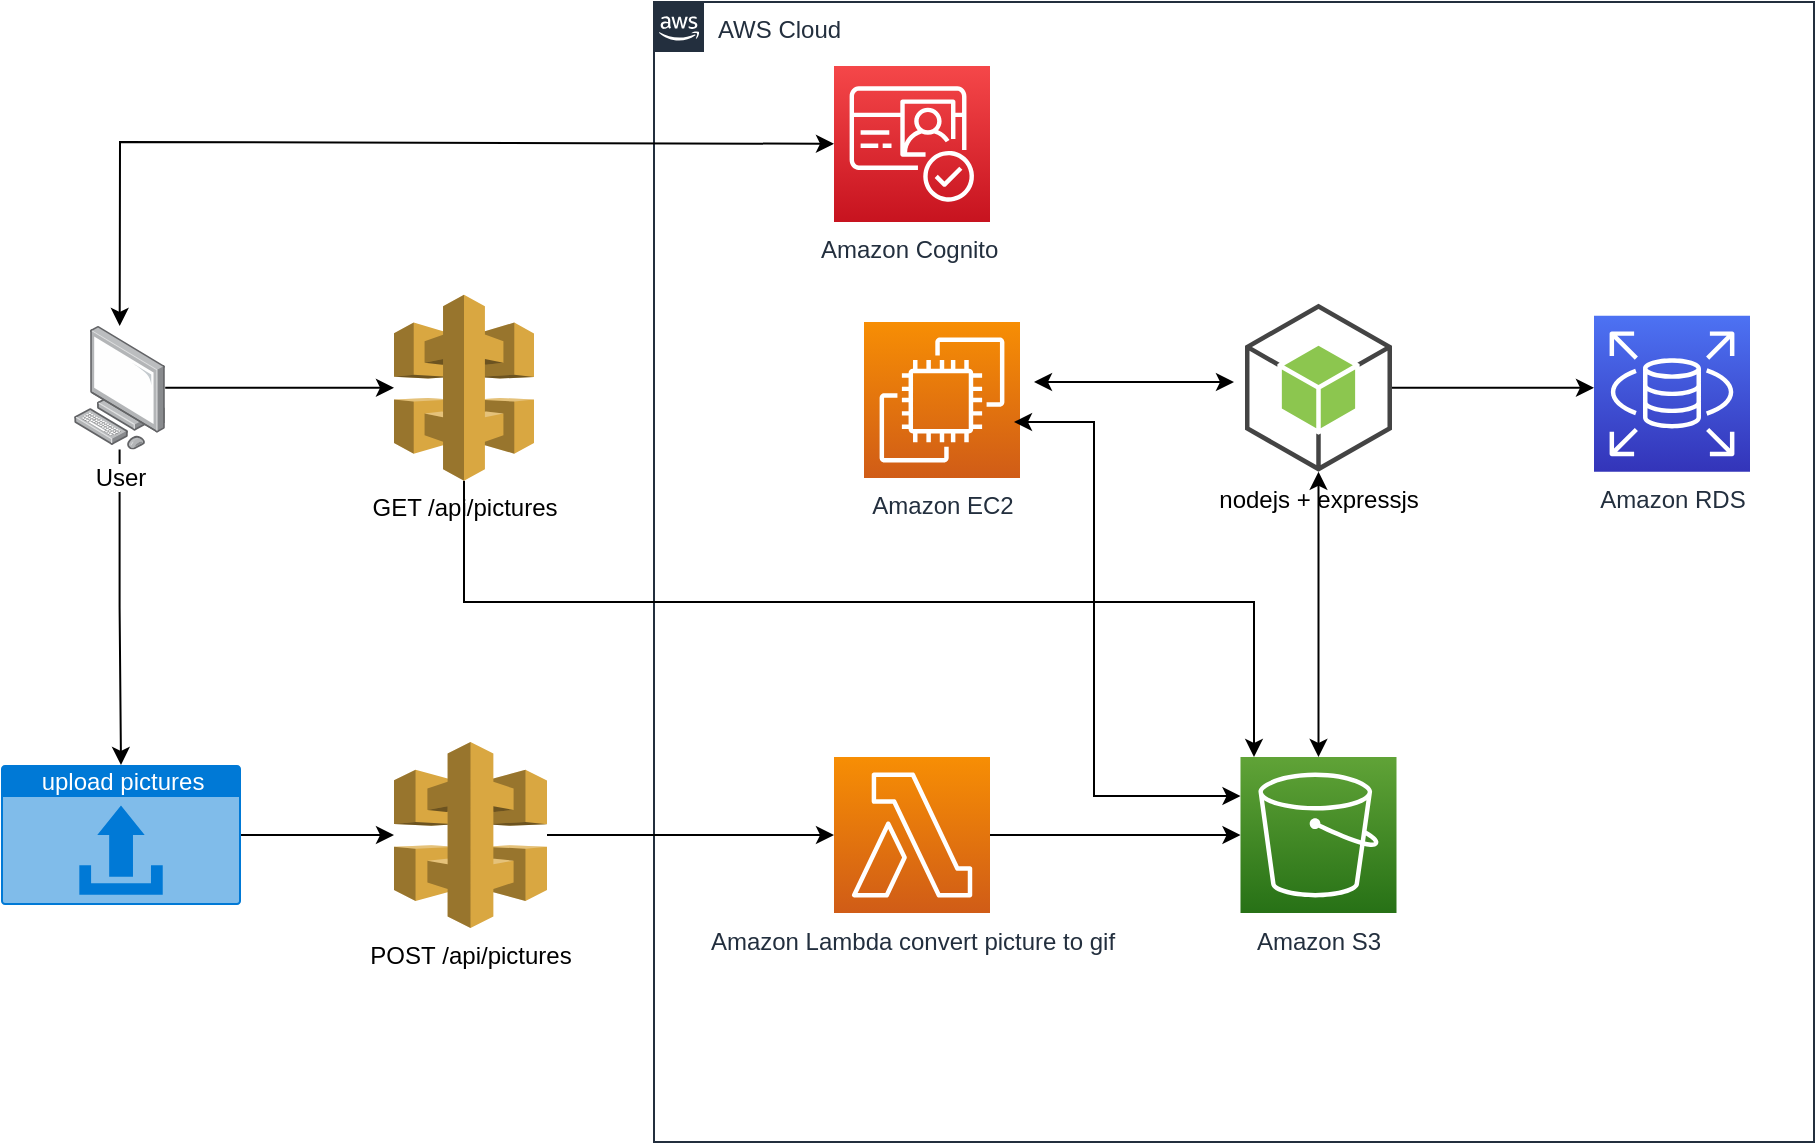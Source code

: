 <mxfile version="16.0.0" type="device"><diagram id="vkgTzdvRHM-VgYa8LJvY" name="Page-1"><mxGraphModel dx="2128" dy="1749" grid="1" gridSize="10" guides="1" tooltips="1" connect="1" arrows="1" fold="1" page="1" pageScale="1" pageWidth="850" pageHeight="1100" math="0" shadow="0"><root><mxCell id="0"/><mxCell id="1" parent="0"/><mxCell id="kHOjGcBMM5WDzZgTvbB5-20" style="edgeStyle=orthogonalEdgeStyle;rounded=0;orthogonalLoop=1;jettySize=auto;html=1;" edge="1" parent="1" source="kHOjGcBMM5WDzZgTvbB5-1" target="kHOjGcBMM5WDzZgTvbB5-19"><mxGeometry relative="1" as="geometry"/></mxCell><mxCell id="kHOjGcBMM5WDzZgTvbB5-37" style="edgeStyle=orthogonalEdgeStyle;rounded=0;orthogonalLoop=1;jettySize=auto;html=1;" edge="1" parent="1" source="kHOjGcBMM5WDzZgTvbB5-1" target="kHOjGcBMM5WDzZgTvbB5-15"><mxGeometry relative="1" as="geometry"/></mxCell><mxCell id="kHOjGcBMM5WDzZgTvbB5-1" value="User&lt;br&gt;" style="points=[];aspect=fixed;html=1;align=center;shadow=0;dashed=0;image;image=img/lib/allied_telesis/computer_and_terminals/Personal_Computer.svg;" vertex="1" parent="1"><mxGeometry x="30" y="52" width="45.6" height="61.8" as="geometry"/></mxCell><mxCell id="kHOjGcBMM5WDzZgTvbB5-13" value="AWS Cloud" style="points=[[0,0],[0.25,0],[0.5,0],[0.75,0],[1,0],[1,0.25],[1,0.5],[1,0.75],[1,1],[0.75,1],[0.5,1],[0.25,1],[0,1],[0,0.75],[0,0.5],[0,0.25]];outlineConnect=0;gradientColor=none;html=1;whiteSpace=wrap;fontSize=12;fontStyle=0;container=1;pointerEvents=0;collapsible=0;recursiveResize=0;shape=mxgraph.aws4.group;grIcon=mxgraph.aws4.group_aws_cloud_alt;strokeColor=#232F3E;fillColor=none;verticalAlign=top;align=left;spacingLeft=30;fontColor=#232F3E;dashed=0;" vertex="1" parent="1"><mxGeometry x="320" y="-110" width="580" height="570" as="geometry"/></mxCell><mxCell id="kHOjGcBMM5WDzZgTvbB5-2" value="Amazon Cognito&amp;nbsp;" style="sketch=0;points=[[0,0,0],[0.25,0,0],[0.5,0,0],[0.75,0,0],[1,0,0],[0,1,0],[0.25,1,0],[0.5,1,0],[0.75,1,0],[1,1,0],[0,0.25,0],[0,0.5,0],[0,0.75,0],[1,0.25,0],[1,0.5,0],[1,0.75,0]];outlineConnect=0;fontColor=#232F3E;gradientColor=#F54749;gradientDirection=north;fillColor=#C7131F;strokeColor=#ffffff;dashed=0;verticalLabelPosition=bottom;verticalAlign=top;align=center;html=1;fontSize=12;fontStyle=0;aspect=fixed;shape=mxgraph.aws4.resourceIcon;resIcon=mxgraph.aws4.cognito;" vertex="1" parent="kHOjGcBMM5WDzZgTvbB5-13"><mxGeometry x="90" y="32" width="78" height="78" as="geometry"/></mxCell><mxCell id="kHOjGcBMM5WDzZgTvbB5-23" value="Amazon EC2" style="sketch=0;points=[[0,0,0],[0.25,0,0],[0.5,0,0],[0.75,0,0],[1,0,0],[0,1,0],[0.25,1,0],[0.5,1,0],[0.75,1,0],[1,1,0],[0,0.25,0],[0,0.5,0],[0,0.75,0],[1,0.25,0],[1,0.5,0],[1,0.75,0]];outlineConnect=0;fontColor=#232F3E;gradientColor=#F78E04;gradientDirection=north;fillColor=#D05C17;strokeColor=#ffffff;dashed=0;verticalLabelPosition=bottom;verticalAlign=top;align=center;html=1;fontSize=12;fontStyle=0;aspect=fixed;shape=mxgraph.aws4.resourceIcon;resIcon=mxgraph.aws4.ec2;" vertex="1" parent="kHOjGcBMM5WDzZgTvbB5-13"><mxGeometry x="105" y="160" width="78" height="78" as="geometry"/></mxCell><mxCell id="kHOjGcBMM5WDzZgTvbB5-76" style="edgeStyle=orthogonalEdgeStyle;rounded=0;orthogonalLoop=1;jettySize=auto;html=1;entryX=0;entryY=0.5;entryDx=0;entryDy=0;entryPerimeter=0;" edge="1" parent="kHOjGcBMM5WDzZgTvbB5-13" source="kHOjGcBMM5WDzZgTvbB5-27"><mxGeometry relative="1" as="geometry"><mxPoint x="470" y="192.9" as="targetPoint"/></mxGeometry></mxCell><mxCell id="kHOjGcBMM5WDzZgTvbB5-27" value="nodejs + expressjs&lt;br&gt;" style="outlineConnect=0;dashed=0;verticalLabelPosition=bottom;verticalAlign=top;align=center;html=1;shape=mxgraph.aws3.android;fillColor=#8CC64F;gradientColor=none;" vertex="1" parent="kHOjGcBMM5WDzZgTvbB5-13"><mxGeometry x="295.5" y="150.9" width="73.5" height="84" as="geometry"/></mxCell><mxCell id="kHOjGcBMM5WDzZgTvbB5-29" value="Amazon S3" style="sketch=0;points=[[0,0,0],[0.25,0,0],[0.5,0,0],[0.75,0,0],[1,0,0],[0,1,0],[0.25,1,0],[0.5,1,0],[0.75,1,0],[1,1,0],[0,0.25,0],[0,0.5,0],[0,0.75,0],[1,0.25,0],[1,0.5,0],[1,0.75,0]];outlineConnect=0;fontColor=#232F3E;gradientColor=#60A337;gradientDirection=north;fillColor=#277116;strokeColor=#ffffff;dashed=0;verticalLabelPosition=bottom;verticalAlign=top;align=center;html=1;fontSize=12;fontStyle=0;aspect=fixed;shape=mxgraph.aws4.resourceIcon;resIcon=mxgraph.aws4.s3;" vertex="1" parent="kHOjGcBMM5WDzZgTvbB5-13"><mxGeometry x="293.25" y="377.5" width="78" height="78" as="geometry"/></mxCell><mxCell id="kHOjGcBMM5WDzZgTvbB5-42" value="Amazon RDS" style="sketch=0;points=[[0,0,0],[0.25,0,0],[0.5,0,0],[0.75,0,0],[1,0,0],[0,1,0],[0.25,1,0],[0.5,1,0],[0.75,1,0],[1,1,0],[0,0.25,0],[0,0.5,0],[0,0.75,0],[1,0.25,0],[1,0.5,0],[1,0.75,0]];outlineConnect=0;fontColor=#232F3E;gradientColor=#4D72F3;gradientDirection=north;fillColor=#3334B9;strokeColor=#ffffff;dashed=0;verticalLabelPosition=bottom;verticalAlign=top;align=center;html=1;fontSize=12;fontStyle=0;aspect=fixed;shape=mxgraph.aws4.resourceIcon;resIcon=mxgraph.aws4.rds;" vertex="1" parent="kHOjGcBMM5WDzZgTvbB5-13"><mxGeometry x="470" y="156.9" width="78" height="78" as="geometry"/></mxCell><mxCell id="kHOjGcBMM5WDzZgTvbB5-65" style="edgeStyle=orthogonalEdgeStyle;rounded=0;orthogonalLoop=1;jettySize=auto;html=1;entryX=0;entryY=0.5;entryDx=0;entryDy=0;entryPerimeter=0;" edge="1" parent="kHOjGcBMM5WDzZgTvbB5-13" source="kHOjGcBMM5WDzZgTvbB5-57" target="kHOjGcBMM5WDzZgTvbB5-29"><mxGeometry relative="1" as="geometry"/></mxCell><mxCell id="kHOjGcBMM5WDzZgTvbB5-57" value="Amazon Lambda convert picture to gif" style="sketch=0;points=[[0,0,0],[0.25,0,0],[0.5,0,0],[0.75,0,0],[1,0,0],[0,1,0],[0.25,1,0],[0.5,1,0],[0.75,1,0],[1,1,0],[0,0.25,0],[0,0.5,0],[0,0.75,0],[1,0.25,0],[1,0.5,0],[1,0.75,0]];outlineConnect=0;fontColor=#232F3E;gradientColor=#F78E04;gradientDirection=north;fillColor=#D05C17;strokeColor=#ffffff;dashed=0;verticalLabelPosition=bottom;verticalAlign=top;align=center;html=1;fontSize=12;fontStyle=0;aspect=fixed;shape=mxgraph.aws4.resourceIcon;resIcon=mxgraph.aws4.lambda;" vertex="1" parent="kHOjGcBMM5WDzZgTvbB5-13"><mxGeometry x="90" y="377.5" width="78" height="78" as="geometry"/></mxCell><mxCell id="kHOjGcBMM5WDzZgTvbB5-81" value="" style="endArrow=classic;startArrow=classic;html=1;rounded=0;" edge="1" parent="kHOjGcBMM5WDzZgTvbB5-13"><mxGeometry width="50" height="50" relative="1" as="geometry"><mxPoint x="190" y="190" as="sourcePoint"/><mxPoint x="290" y="190" as="targetPoint"/></mxGeometry></mxCell><mxCell id="kHOjGcBMM5WDzZgTvbB5-82" value="" style="endArrow=classic;startArrow=classic;html=1;rounded=0;entryX=0.5;entryY=1;entryDx=0;entryDy=0;entryPerimeter=0;exitX=0.5;exitY=0;exitDx=0;exitDy=0;exitPerimeter=0;" edge="1" parent="kHOjGcBMM5WDzZgTvbB5-13" source="kHOjGcBMM5WDzZgTvbB5-29" target="kHOjGcBMM5WDzZgTvbB5-27"><mxGeometry width="50" height="50" relative="1" as="geometry"><mxPoint x="60" y="280" as="sourcePoint"/><mxPoint x="110" y="230" as="targetPoint"/></mxGeometry></mxCell><mxCell id="kHOjGcBMM5WDzZgTvbB5-64" style="edgeStyle=orthogonalEdgeStyle;rounded=0;orthogonalLoop=1;jettySize=auto;html=1;" edge="1" parent="1" source="kHOjGcBMM5WDzZgTvbB5-14" target="kHOjGcBMM5WDzZgTvbB5-57"><mxGeometry relative="1" as="geometry"/></mxCell><mxCell id="kHOjGcBMM5WDzZgTvbB5-14" value="POST&amp;nbsp;/api/pictures" style="outlineConnect=0;dashed=0;verticalLabelPosition=bottom;verticalAlign=top;align=center;html=1;shape=mxgraph.aws3.api_gateway;fillColor=#D9A741;gradientColor=none;" vertex="1" parent="1"><mxGeometry x="190" y="260" width="76.5" height="93" as="geometry"/></mxCell><mxCell id="kHOjGcBMM5WDzZgTvbB5-79" style="edgeStyle=orthogonalEdgeStyle;rounded=0;orthogonalLoop=1;jettySize=auto;html=1;" edge="1" parent="1" source="kHOjGcBMM5WDzZgTvbB5-15" target="kHOjGcBMM5WDzZgTvbB5-29"><mxGeometry relative="1" as="geometry"><Array as="points"><mxPoint x="225" y="190"/><mxPoint x="620" y="190"/></Array></mxGeometry></mxCell><mxCell id="kHOjGcBMM5WDzZgTvbB5-15" value="GET /api/pictures&lt;br&gt;" style="outlineConnect=0;dashed=0;verticalLabelPosition=bottom;verticalAlign=top;align=center;html=1;shape=mxgraph.aws3.api_gateway;fillColor=#D9A741;gradientColor=none;" vertex="1" parent="1"><mxGeometry x="190" y="36.4" width="70" height="93" as="geometry"/></mxCell><mxCell id="kHOjGcBMM5WDzZgTvbB5-21" style="edgeStyle=orthogonalEdgeStyle;rounded=0;orthogonalLoop=1;jettySize=auto;html=1;" edge="1" parent="1" source="kHOjGcBMM5WDzZgTvbB5-19" target="kHOjGcBMM5WDzZgTvbB5-14"><mxGeometry relative="1" as="geometry"/></mxCell><mxCell id="kHOjGcBMM5WDzZgTvbB5-19" value="upload pictures&lt;br&gt;" style="html=1;strokeColor=none;fillColor=#0079D6;labelPosition=center;verticalLabelPosition=middle;verticalAlign=top;align=center;fontSize=12;outlineConnect=0;spacingTop=-6;fontColor=#FFFFFF;sketch=0;shape=mxgraph.sitemap.upload;" vertex="1" parent="1"><mxGeometry x="-6.5" y="271.5" width="120" height="70" as="geometry"/></mxCell><mxCell id="kHOjGcBMM5WDzZgTvbB5-78" value="" style="endArrow=classic;startArrow=classic;html=1;rounded=0;" edge="1" parent="1" source="kHOjGcBMM5WDzZgTvbB5-1" target="kHOjGcBMM5WDzZgTvbB5-2"><mxGeometry width="50" height="50" relative="1" as="geometry"><mxPoint x="75.6" y="-30" as="sourcePoint"/><mxPoint x="125.6" y="-80" as="targetPoint"/><Array as="points"><mxPoint x="53" y="-40"/></Array></mxGeometry></mxCell><mxCell id="kHOjGcBMM5WDzZgTvbB5-80" value="" style="endArrow=classic;startArrow=classic;html=1;rounded=0;exitX=0;exitY=0.25;exitDx=0;exitDy=0;exitPerimeter=0;" edge="1" parent="1" source="kHOjGcBMM5WDzZgTvbB5-29"><mxGeometry width="50" height="50" relative="1" as="geometry"><mxPoint x="380" y="170" as="sourcePoint"/><mxPoint x="500" y="100" as="targetPoint"/><Array as="points"><mxPoint x="540" y="287"/><mxPoint x="540" y="100"/><mxPoint x="510" y="100"/></Array></mxGeometry></mxCell></root></mxGraphModel></diagram></mxfile>